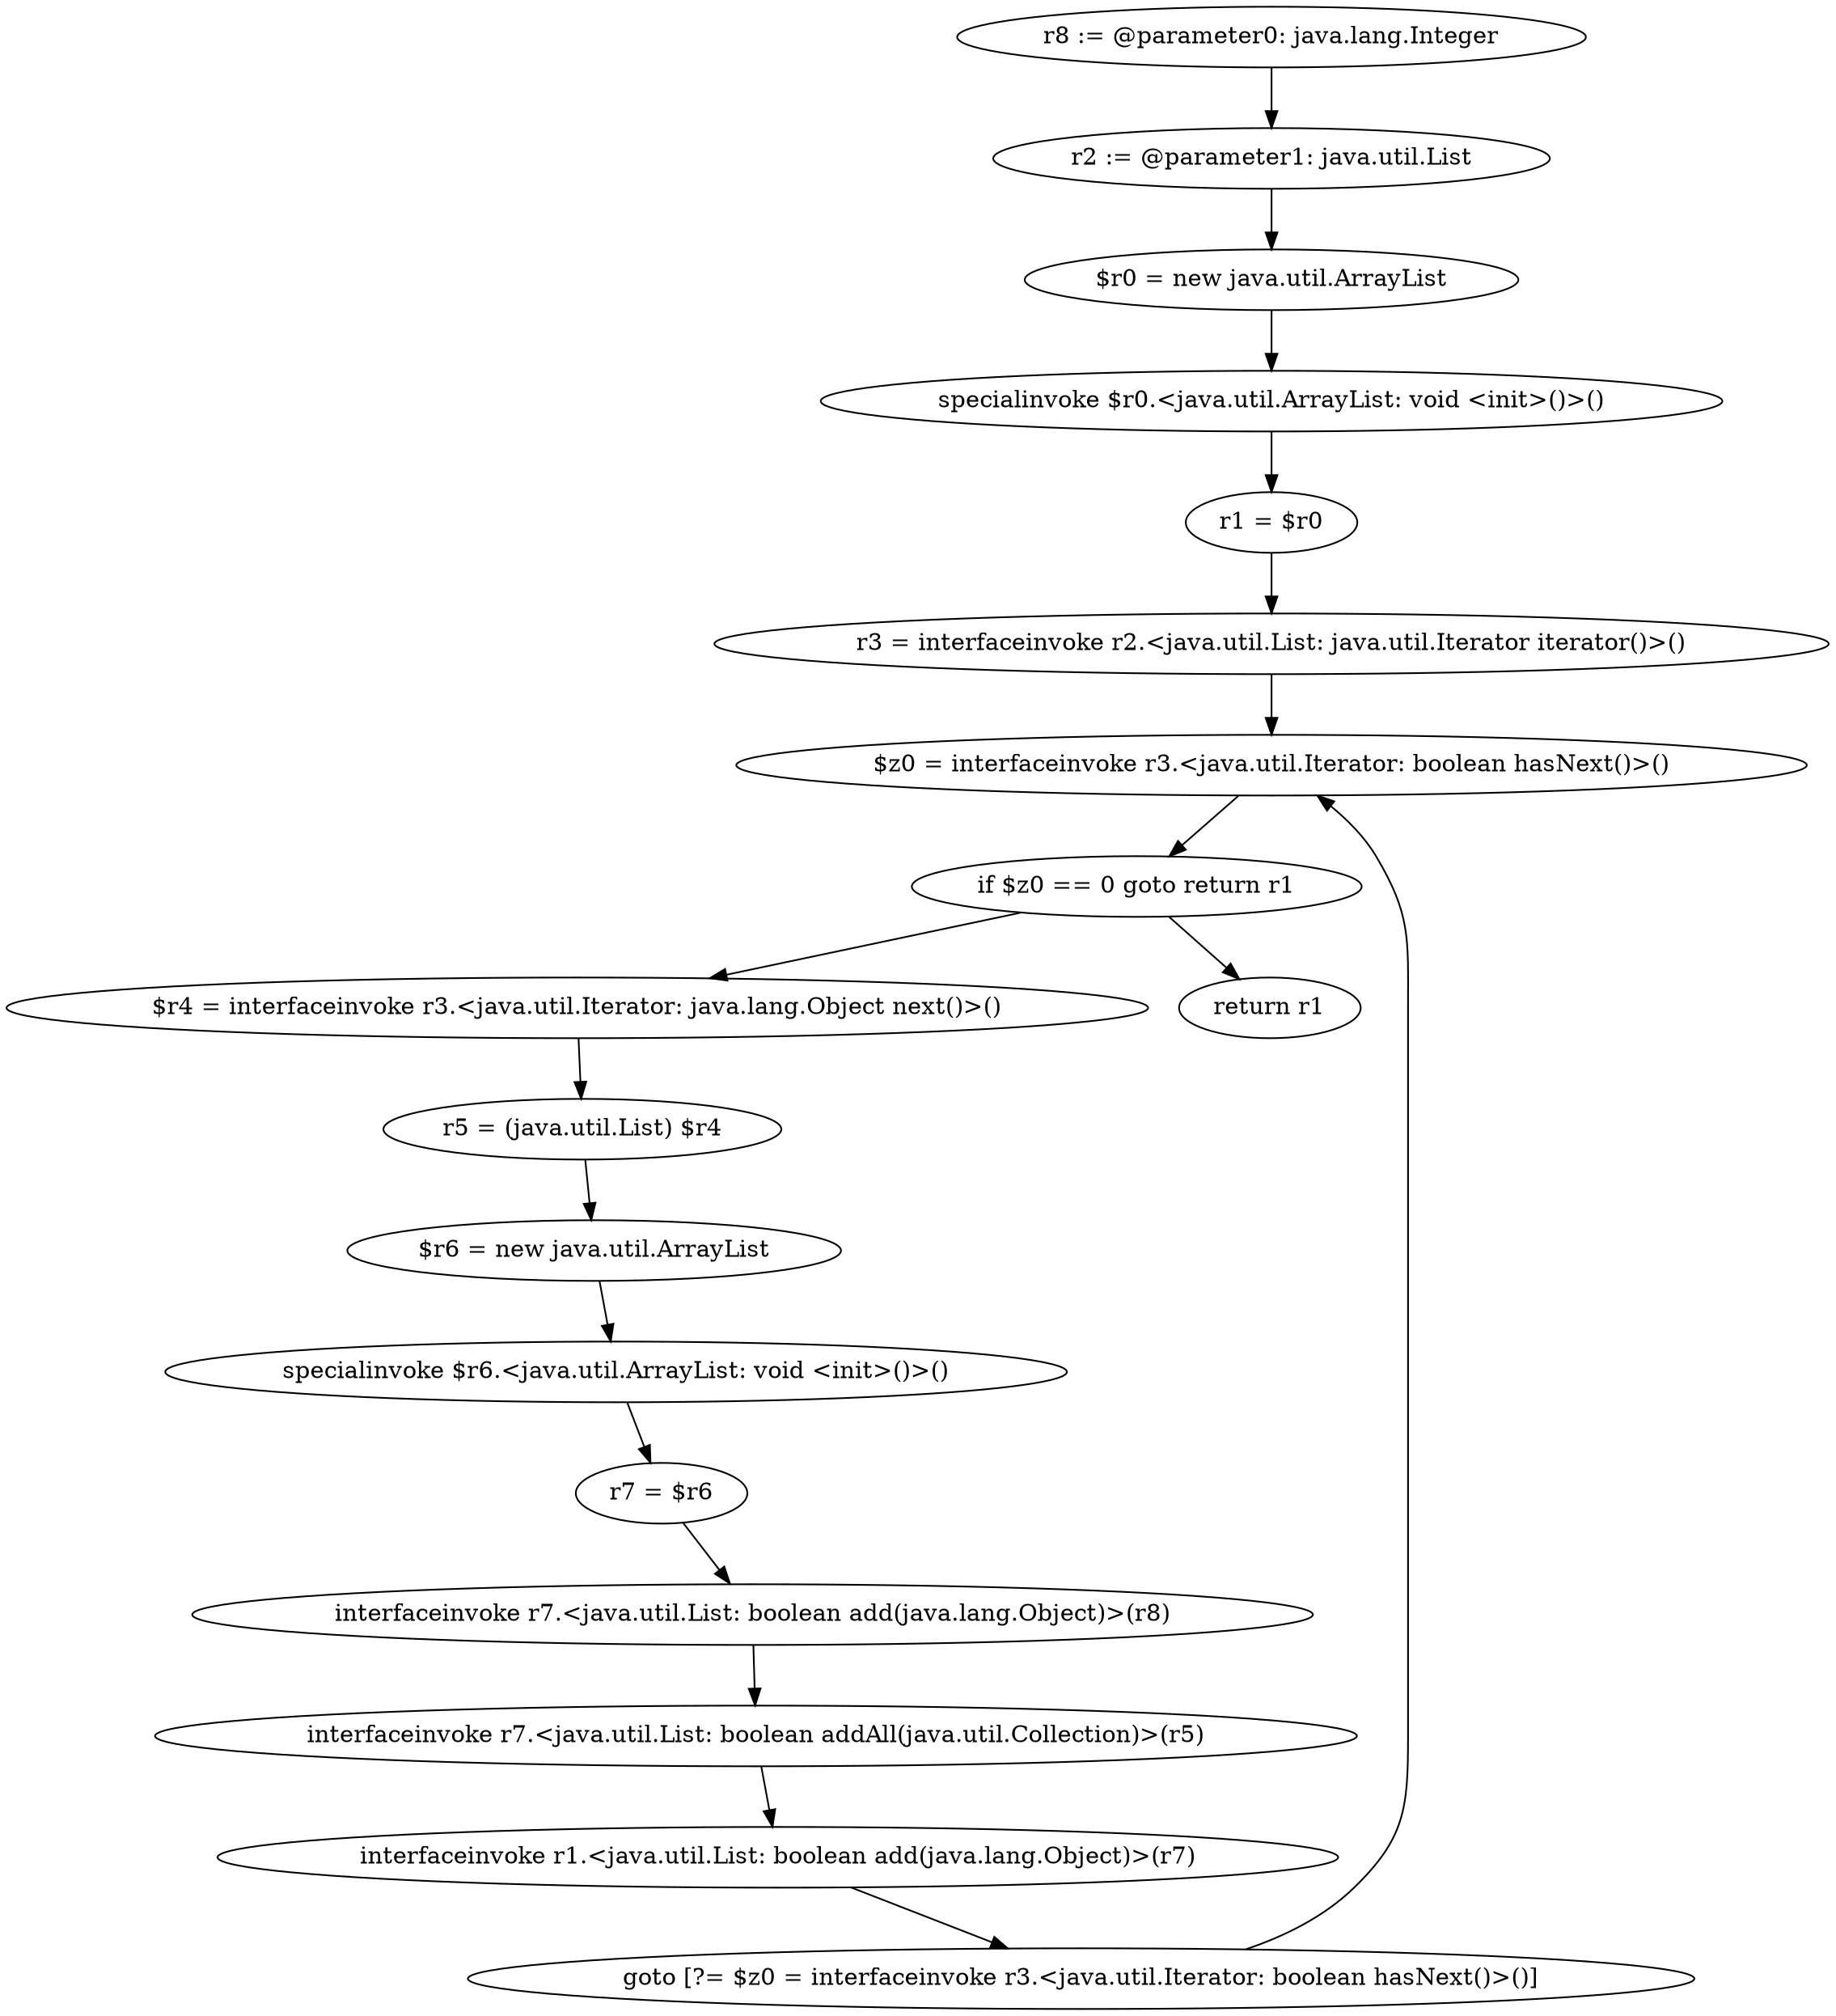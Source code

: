 digraph "unitGraph" {
    "r8 := @parameter0: java.lang.Integer"
    "r2 := @parameter1: java.util.List"
    "$r0 = new java.util.ArrayList"
    "specialinvoke $r0.<java.util.ArrayList: void <init>()>()"
    "r1 = $r0"
    "r3 = interfaceinvoke r2.<java.util.List: java.util.Iterator iterator()>()"
    "$z0 = interfaceinvoke r3.<java.util.Iterator: boolean hasNext()>()"
    "if $z0 == 0 goto return r1"
    "$r4 = interfaceinvoke r3.<java.util.Iterator: java.lang.Object next()>()"
    "r5 = (java.util.List) $r4"
    "$r6 = new java.util.ArrayList"
    "specialinvoke $r6.<java.util.ArrayList: void <init>()>()"
    "r7 = $r6"
    "interfaceinvoke r7.<java.util.List: boolean add(java.lang.Object)>(r8)"
    "interfaceinvoke r7.<java.util.List: boolean addAll(java.util.Collection)>(r5)"
    "interfaceinvoke r1.<java.util.List: boolean add(java.lang.Object)>(r7)"
    "goto [?= $z0 = interfaceinvoke r3.<java.util.Iterator: boolean hasNext()>()]"
    "return r1"
    "r8 := @parameter0: java.lang.Integer"->"r2 := @parameter1: java.util.List";
    "r2 := @parameter1: java.util.List"->"$r0 = new java.util.ArrayList";
    "$r0 = new java.util.ArrayList"->"specialinvoke $r0.<java.util.ArrayList: void <init>()>()";
    "specialinvoke $r0.<java.util.ArrayList: void <init>()>()"->"r1 = $r0";
    "r1 = $r0"->"r3 = interfaceinvoke r2.<java.util.List: java.util.Iterator iterator()>()";
    "r3 = interfaceinvoke r2.<java.util.List: java.util.Iterator iterator()>()"->"$z0 = interfaceinvoke r3.<java.util.Iterator: boolean hasNext()>()";
    "$z0 = interfaceinvoke r3.<java.util.Iterator: boolean hasNext()>()"->"if $z0 == 0 goto return r1";
    "if $z0 == 0 goto return r1"->"$r4 = interfaceinvoke r3.<java.util.Iterator: java.lang.Object next()>()";
    "if $z0 == 0 goto return r1"->"return r1";
    "$r4 = interfaceinvoke r3.<java.util.Iterator: java.lang.Object next()>()"->"r5 = (java.util.List) $r4";
    "r5 = (java.util.List) $r4"->"$r6 = new java.util.ArrayList";
    "$r6 = new java.util.ArrayList"->"specialinvoke $r6.<java.util.ArrayList: void <init>()>()";
    "specialinvoke $r6.<java.util.ArrayList: void <init>()>()"->"r7 = $r6";
    "r7 = $r6"->"interfaceinvoke r7.<java.util.List: boolean add(java.lang.Object)>(r8)";
    "interfaceinvoke r7.<java.util.List: boolean add(java.lang.Object)>(r8)"->"interfaceinvoke r7.<java.util.List: boolean addAll(java.util.Collection)>(r5)";
    "interfaceinvoke r7.<java.util.List: boolean addAll(java.util.Collection)>(r5)"->"interfaceinvoke r1.<java.util.List: boolean add(java.lang.Object)>(r7)";
    "interfaceinvoke r1.<java.util.List: boolean add(java.lang.Object)>(r7)"->"goto [?= $z0 = interfaceinvoke r3.<java.util.Iterator: boolean hasNext()>()]";
    "goto [?= $z0 = interfaceinvoke r3.<java.util.Iterator: boolean hasNext()>()]"->"$z0 = interfaceinvoke r3.<java.util.Iterator: boolean hasNext()>()";
}
